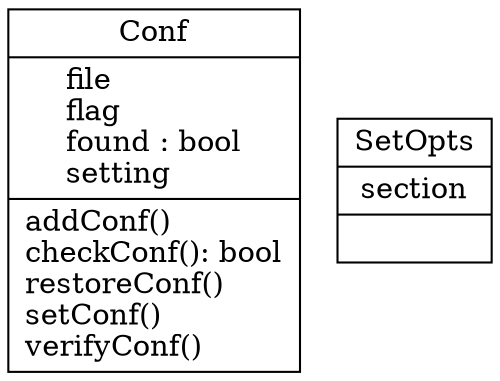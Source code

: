 digraph "classes" {
rankdir=BT
charset="utf-8"
"harden-freebsd.Conf" [color="black", fontcolor="black", label=<{Conf|file<br ALIGN="LEFT"/>flag<br ALIGN="LEFT"/>found : bool<br ALIGN="LEFT"/>setting<br ALIGN="LEFT"/>|addConf()<br ALIGN="LEFT"/>checkConf(): bool<br ALIGN="LEFT"/>restoreConf()<br ALIGN="LEFT"/>setConf()<br ALIGN="LEFT"/>verifyConf()<br ALIGN="LEFT"/>}>, shape="record", style="solid"];
"harden-freebsd.SetOpts" [color="black", fontcolor="black", label=<{SetOpts|section<br ALIGN="LEFT"/>|}>, shape="record", style="solid"];
}
